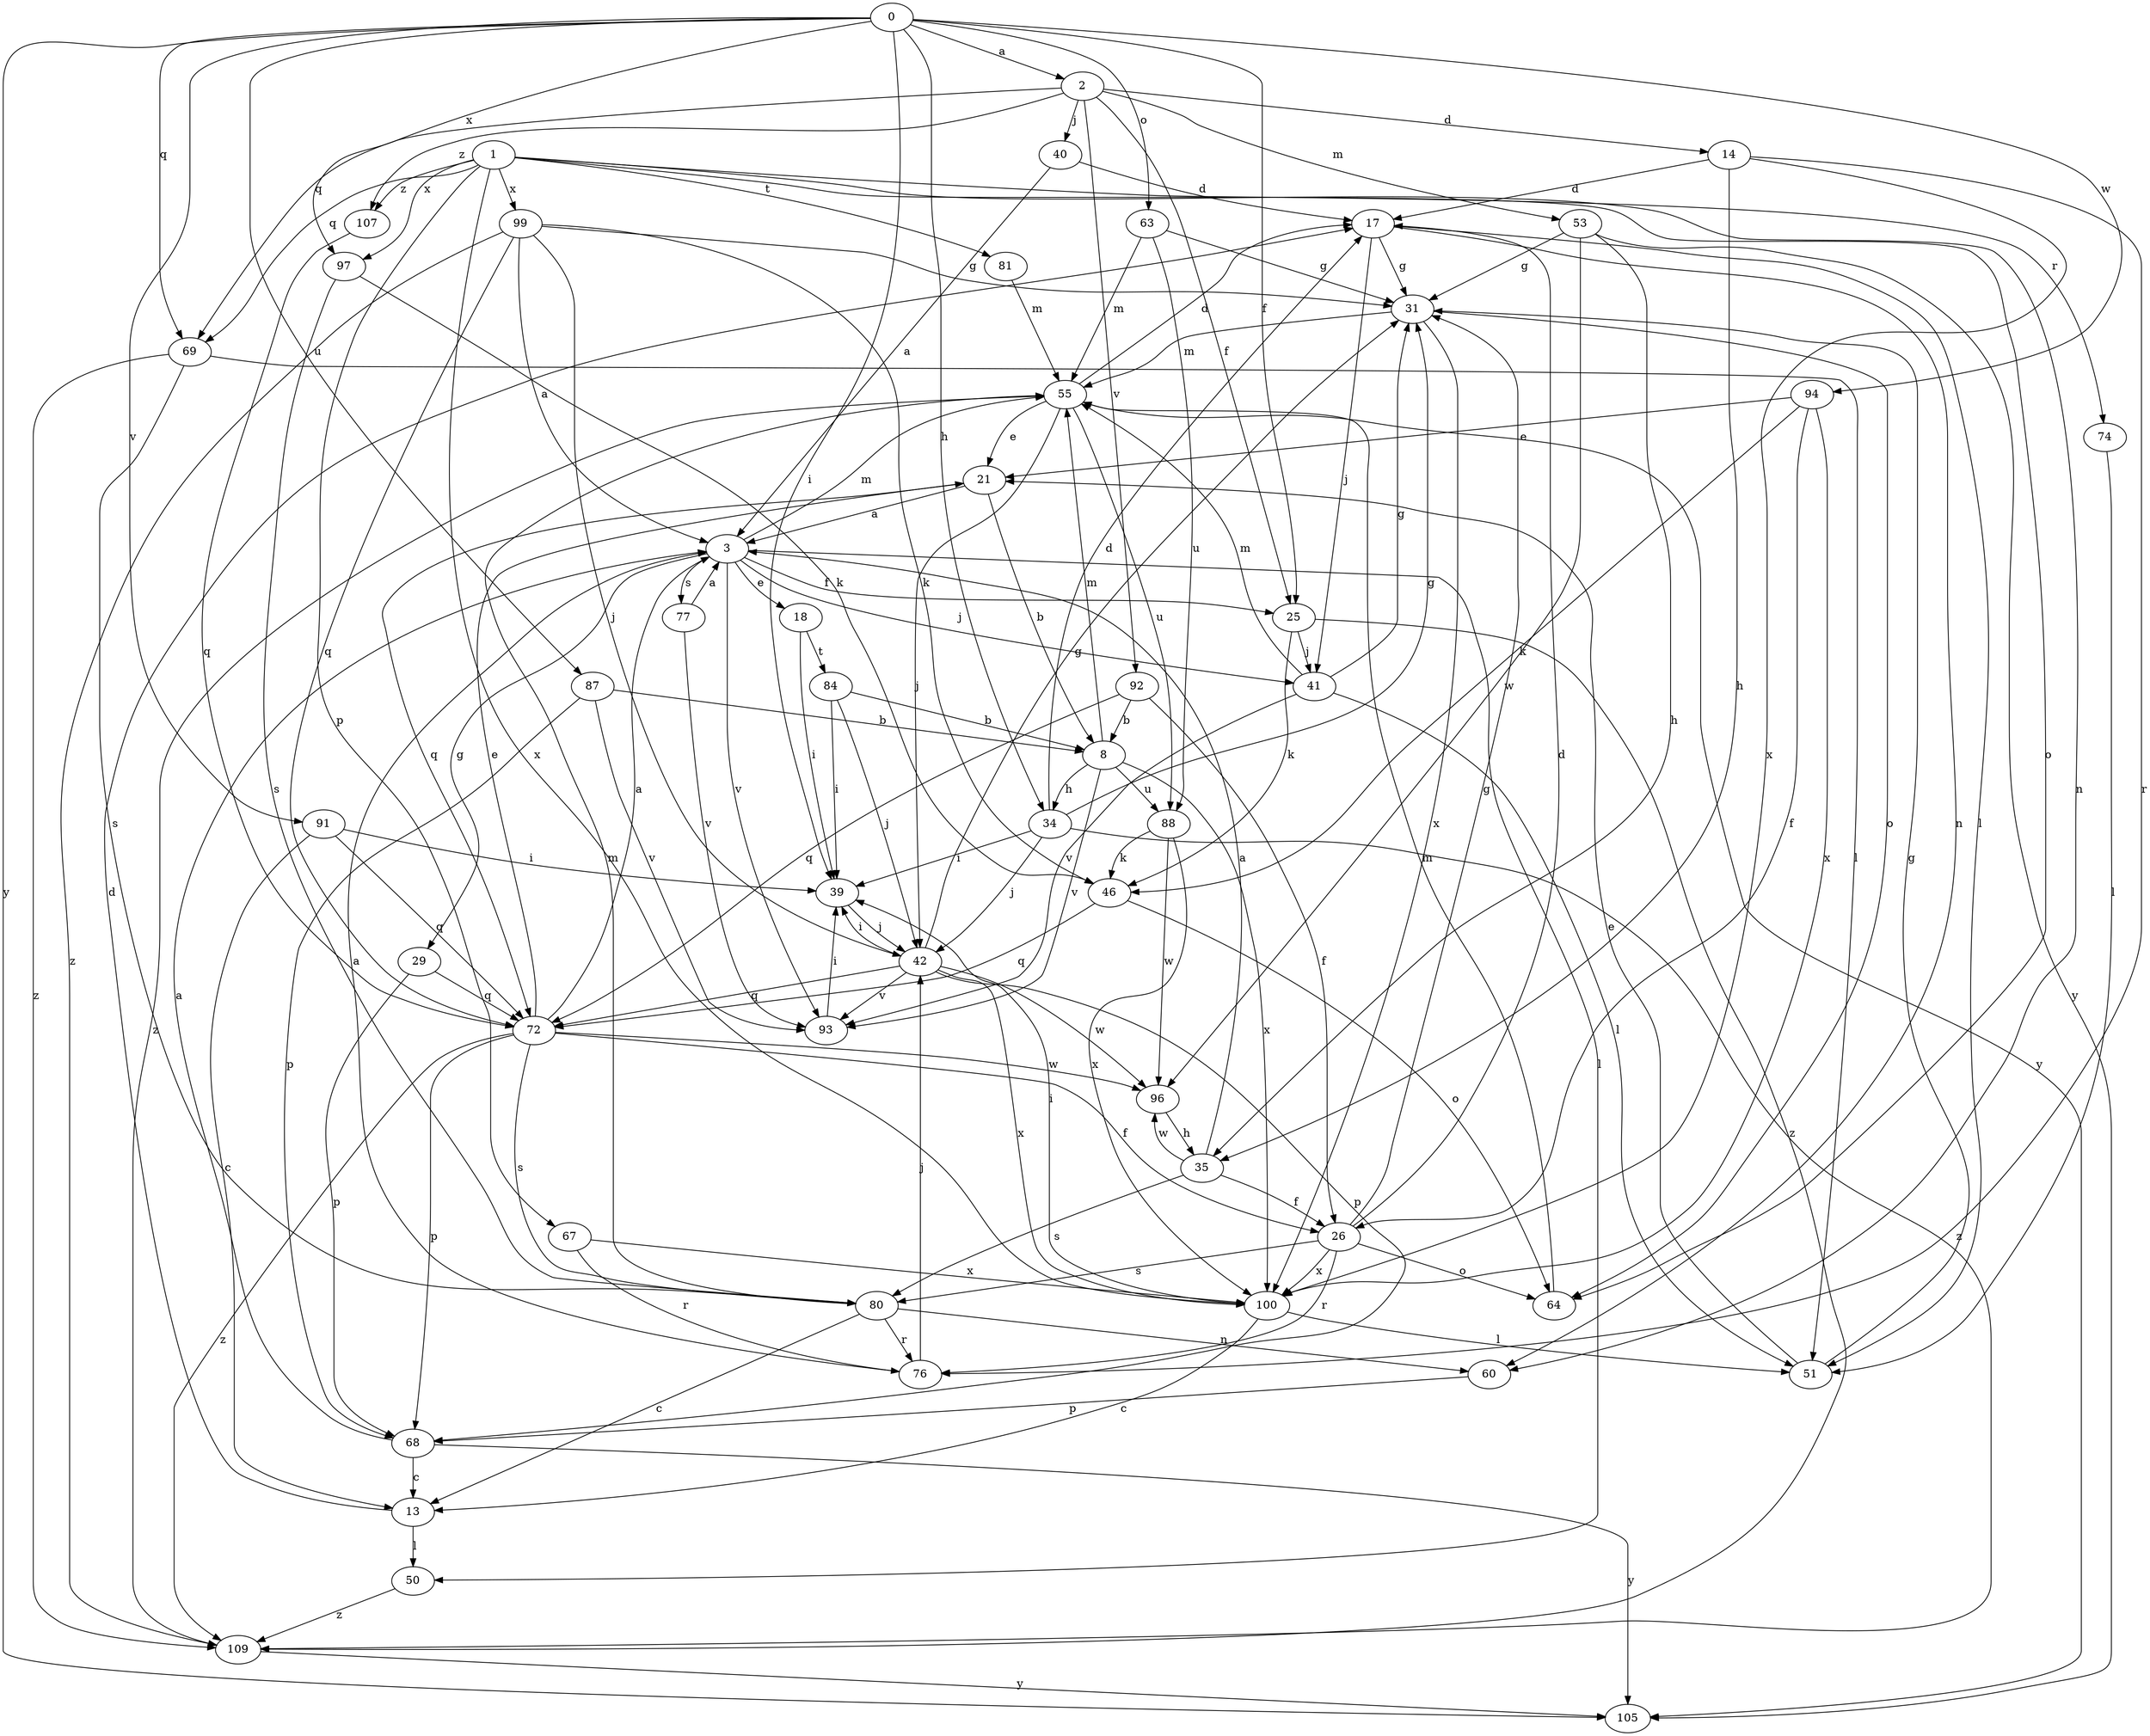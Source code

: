 strict digraph  {
0;
1;
2;
3;
8;
13;
14;
17;
18;
21;
25;
26;
29;
31;
34;
35;
39;
40;
41;
42;
46;
50;
51;
53;
55;
60;
63;
64;
67;
68;
69;
72;
74;
76;
77;
80;
81;
84;
87;
88;
91;
92;
93;
94;
96;
97;
99;
100;
105;
107;
109;
0 -> 2  [label=a];
0 -> 25  [label=f];
0 -> 34  [label=h];
0 -> 39  [label=i];
0 -> 63  [label=o];
0 -> 69  [label=q];
0 -> 87  [label=u];
0 -> 91  [label=v];
0 -> 94  [label=w];
0 -> 97  [label=x];
0 -> 105  [label=y];
1 -> 60  [label=n];
1 -> 64  [label=o];
1 -> 67  [label=p];
1 -> 69  [label=q];
1 -> 74  [label=r];
1 -> 81  [label=t];
1 -> 97  [label=x];
1 -> 99  [label=x];
1 -> 100  [label=x];
1 -> 107  [label=z];
2 -> 14  [label=d];
2 -> 25  [label=f];
2 -> 40  [label=j];
2 -> 53  [label=m];
2 -> 69  [label=q];
2 -> 92  [label=v];
2 -> 107  [label=z];
3 -> 18  [label=e];
3 -> 25  [label=f];
3 -> 29  [label=g];
3 -> 41  [label=j];
3 -> 50  [label=l];
3 -> 55  [label=m];
3 -> 77  [label=s];
3 -> 93  [label=v];
8 -> 34  [label=h];
8 -> 55  [label=m];
8 -> 88  [label=u];
8 -> 93  [label=v];
8 -> 100  [label=x];
13 -> 17  [label=d];
13 -> 50  [label=l];
14 -> 17  [label=d];
14 -> 35  [label=h];
14 -> 76  [label=r];
14 -> 100  [label=x];
17 -> 31  [label=g];
17 -> 41  [label=j];
17 -> 51  [label=l];
17 -> 60  [label=n];
18 -> 39  [label=i];
18 -> 84  [label=t];
21 -> 3  [label=a];
21 -> 8  [label=b];
21 -> 72  [label=q];
25 -> 41  [label=j];
25 -> 46  [label=k];
25 -> 109  [label=z];
26 -> 17  [label=d];
26 -> 31  [label=g];
26 -> 64  [label=o];
26 -> 76  [label=r];
26 -> 80  [label=s];
26 -> 100  [label=x];
29 -> 68  [label=p];
29 -> 72  [label=q];
31 -> 55  [label=m];
31 -> 64  [label=o];
31 -> 100  [label=x];
34 -> 17  [label=d];
34 -> 31  [label=g];
34 -> 39  [label=i];
34 -> 42  [label=j];
34 -> 109  [label=z];
35 -> 3  [label=a];
35 -> 26  [label=f];
35 -> 80  [label=s];
35 -> 96  [label=w];
39 -> 42  [label=j];
40 -> 3  [label=a];
40 -> 17  [label=d];
41 -> 31  [label=g];
41 -> 51  [label=l];
41 -> 55  [label=m];
41 -> 93  [label=v];
42 -> 31  [label=g];
42 -> 39  [label=i];
42 -> 68  [label=p];
42 -> 72  [label=q];
42 -> 93  [label=v];
42 -> 96  [label=w];
42 -> 100  [label=x];
46 -> 64  [label=o];
46 -> 72  [label=q];
50 -> 109  [label=z];
51 -> 21  [label=e];
51 -> 31  [label=g];
53 -> 31  [label=g];
53 -> 35  [label=h];
53 -> 96  [label=w];
53 -> 105  [label=y];
55 -> 17  [label=d];
55 -> 21  [label=e];
55 -> 42  [label=j];
55 -> 88  [label=u];
55 -> 105  [label=y];
55 -> 109  [label=z];
60 -> 68  [label=p];
63 -> 31  [label=g];
63 -> 55  [label=m];
63 -> 88  [label=u];
64 -> 55  [label=m];
67 -> 76  [label=r];
67 -> 100  [label=x];
68 -> 3  [label=a];
68 -> 13  [label=c];
68 -> 105  [label=y];
69 -> 51  [label=l];
69 -> 80  [label=s];
69 -> 109  [label=z];
72 -> 3  [label=a];
72 -> 21  [label=e];
72 -> 26  [label=f];
72 -> 68  [label=p];
72 -> 80  [label=s];
72 -> 96  [label=w];
72 -> 109  [label=z];
74 -> 51  [label=l];
76 -> 3  [label=a];
76 -> 42  [label=j];
77 -> 3  [label=a];
77 -> 93  [label=v];
80 -> 13  [label=c];
80 -> 55  [label=m];
80 -> 60  [label=n];
80 -> 76  [label=r];
81 -> 55  [label=m];
84 -> 8  [label=b];
84 -> 39  [label=i];
84 -> 42  [label=j];
87 -> 8  [label=b];
87 -> 68  [label=p];
87 -> 93  [label=v];
88 -> 46  [label=k];
88 -> 96  [label=w];
88 -> 100  [label=x];
91 -> 13  [label=c];
91 -> 39  [label=i];
91 -> 72  [label=q];
92 -> 8  [label=b];
92 -> 26  [label=f];
92 -> 72  [label=q];
93 -> 39  [label=i];
94 -> 21  [label=e];
94 -> 26  [label=f];
94 -> 46  [label=k];
94 -> 100  [label=x];
96 -> 35  [label=h];
97 -> 46  [label=k];
97 -> 80  [label=s];
99 -> 3  [label=a];
99 -> 31  [label=g];
99 -> 42  [label=j];
99 -> 46  [label=k];
99 -> 72  [label=q];
99 -> 109  [label=z];
100 -> 13  [label=c];
100 -> 39  [label=i];
100 -> 51  [label=l];
107 -> 72  [label=q];
109 -> 105  [label=y];
}

